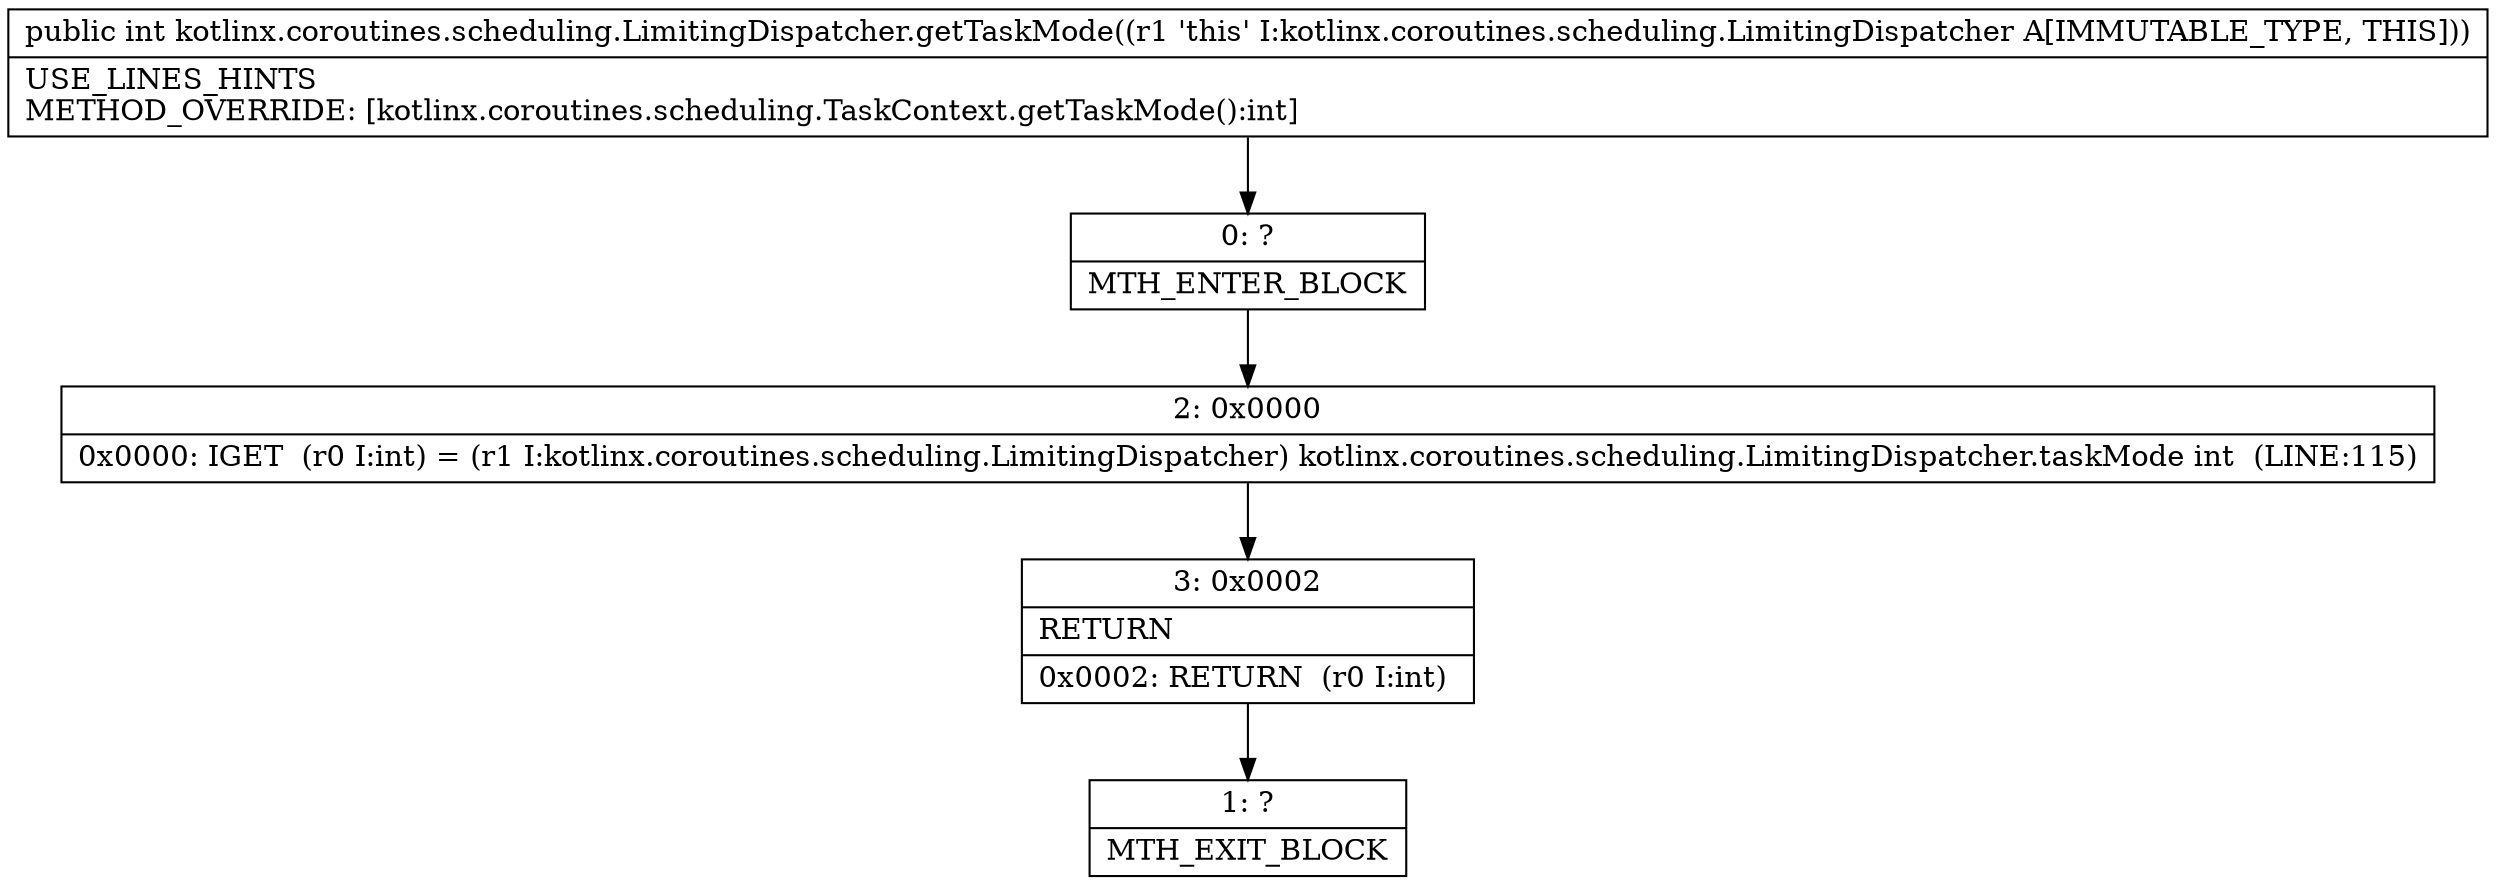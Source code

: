 digraph "CFG forkotlinx.coroutines.scheduling.LimitingDispatcher.getTaskMode()I" {
Node_0 [shape=record,label="{0\:\ ?|MTH_ENTER_BLOCK\l}"];
Node_2 [shape=record,label="{2\:\ 0x0000|0x0000: IGET  (r0 I:int) = (r1 I:kotlinx.coroutines.scheduling.LimitingDispatcher) kotlinx.coroutines.scheduling.LimitingDispatcher.taskMode int  (LINE:115)\l}"];
Node_3 [shape=record,label="{3\:\ 0x0002|RETURN\l|0x0002: RETURN  (r0 I:int) \l}"];
Node_1 [shape=record,label="{1\:\ ?|MTH_EXIT_BLOCK\l}"];
MethodNode[shape=record,label="{public int kotlinx.coroutines.scheduling.LimitingDispatcher.getTaskMode((r1 'this' I:kotlinx.coroutines.scheduling.LimitingDispatcher A[IMMUTABLE_TYPE, THIS]))  | USE_LINES_HINTS\lMETHOD_OVERRIDE: [kotlinx.coroutines.scheduling.TaskContext.getTaskMode():int]\l}"];
MethodNode -> Node_0;Node_0 -> Node_2;
Node_2 -> Node_3;
Node_3 -> Node_1;
}

